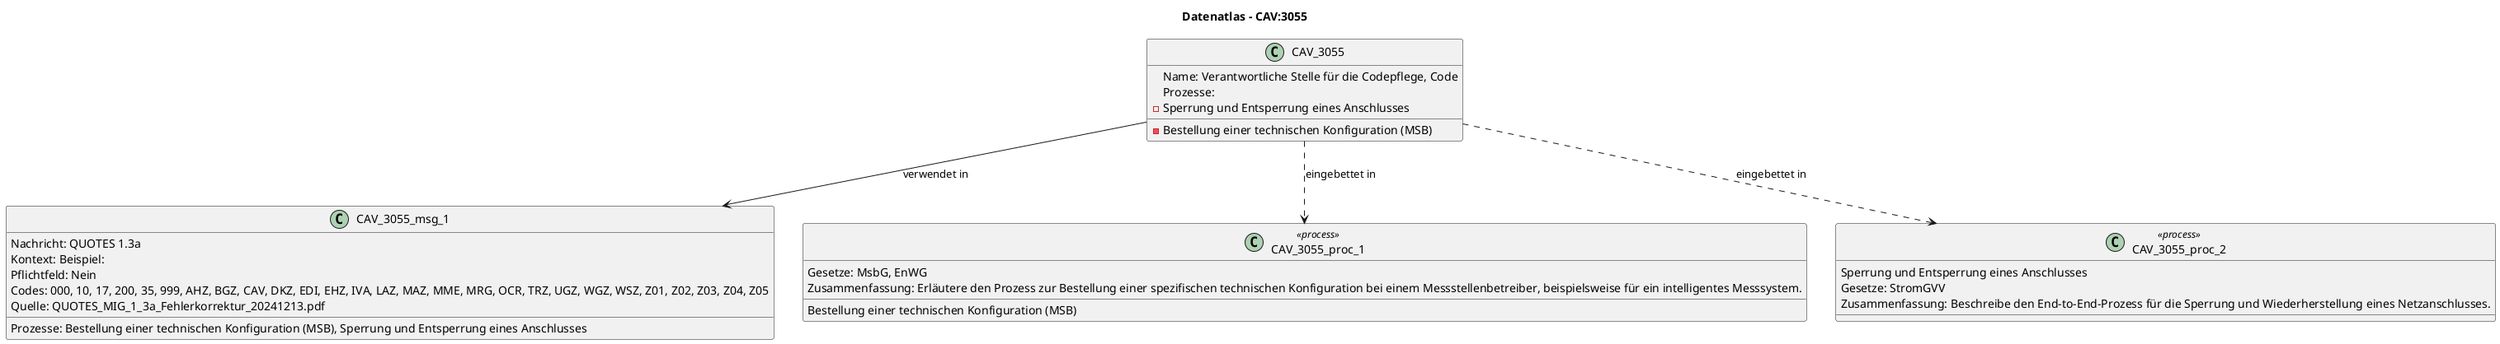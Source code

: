@startuml
title Datenatlas – CAV:3055
class CAV_3055 {
  Name: Verantwortliche Stelle für die Codepflege, Code
  Prozesse:
    - Bestellung einer technischen Konfiguration (MSB)
    - Sperrung und Entsperrung eines Anschlusses
}
class CAV_3055_msg_1 {
  Nachricht: QUOTES 1.3a
  Kontext: Beispiel:
  Pflichtfeld: Nein
  Codes: 000, 10, 17, 200, 35, 999, AHZ, BGZ, CAV, DKZ, EDI, EHZ, IVA, LAZ, MAZ, MME, MRG, OCR, TRZ, UGZ, WGZ, WSZ, Z01, Z02, Z03, Z04, Z05
  Prozesse: Bestellung einer technischen Konfiguration (MSB), Sperrung und Entsperrung eines Anschlusses
  Quelle: QUOTES_MIG_1_3a_Fehlerkorrektur_20241213.pdf
}
CAV_3055 --> CAV_3055_msg_1 : verwendet in
class CAV_3055_proc_1 <<process>> {
  Bestellung einer technischen Konfiguration (MSB)
  Gesetze: MsbG, EnWG
  Zusammenfassung: Erläutere den Prozess zur Bestellung einer spezifischen technischen Konfiguration bei einem Messstellenbetreiber, beispielsweise für ein intelligentes Messsystem.
}
CAV_3055 ..> CAV_3055_proc_1 : eingebettet in
class CAV_3055_proc_2 <<process>> {
  Sperrung und Entsperrung eines Anschlusses
  Gesetze: StromGVV
  Zusammenfassung: Beschreibe den End-to-End-Prozess für die Sperrung und Wiederherstellung eines Netzanschlusses.
}
CAV_3055 ..> CAV_3055_proc_2 : eingebettet in
@enduml